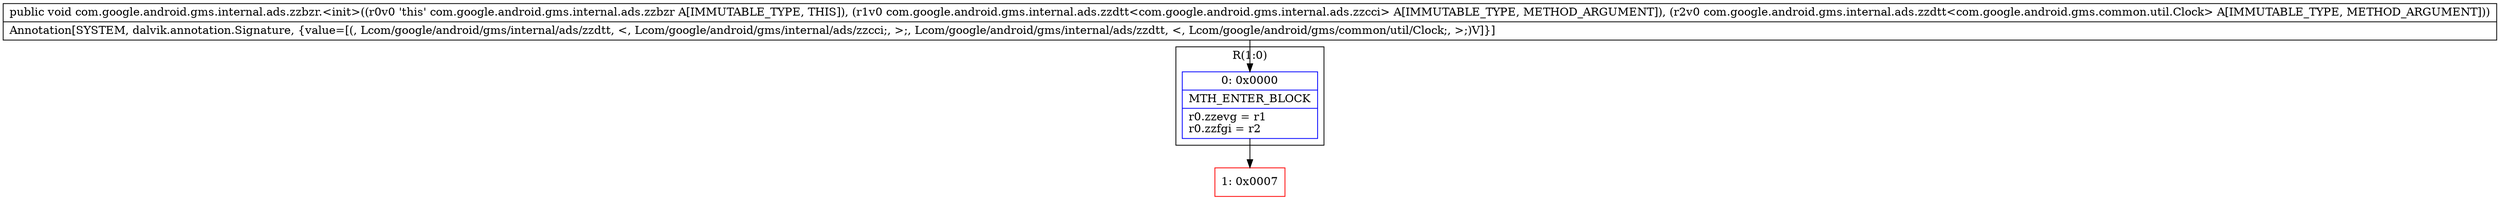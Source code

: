 digraph "CFG forcom.google.android.gms.internal.ads.zzbzr.\<init\>(Lcom\/google\/android\/gms\/internal\/ads\/zzdtt;Lcom\/google\/android\/gms\/internal\/ads\/zzdtt;)V" {
subgraph cluster_Region_162485971 {
label = "R(1:0)";
node [shape=record,color=blue];
Node_0 [shape=record,label="{0\:\ 0x0000|MTH_ENTER_BLOCK\l|r0.zzevg = r1\lr0.zzfgi = r2\l}"];
}
Node_1 [shape=record,color=red,label="{1\:\ 0x0007}"];
MethodNode[shape=record,label="{public void com.google.android.gms.internal.ads.zzbzr.\<init\>((r0v0 'this' com.google.android.gms.internal.ads.zzbzr A[IMMUTABLE_TYPE, THIS]), (r1v0 com.google.android.gms.internal.ads.zzdtt\<com.google.android.gms.internal.ads.zzcci\> A[IMMUTABLE_TYPE, METHOD_ARGUMENT]), (r2v0 com.google.android.gms.internal.ads.zzdtt\<com.google.android.gms.common.util.Clock\> A[IMMUTABLE_TYPE, METHOD_ARGUMENT]))  | Annotation[SYSTEM, dalvik.annotation.Signature, \{value=[(, Lcom\/google\/android\/gms\/internal\/ads\/zzdtt, \<, Lcom\/google\/android\/gms\/internal\/ads\/zzcci;, \>;, Lcom\/google\/android\/gms\/internal\/ads\/zzdtt, \<, Lcom\/google\/android\/gms\/common\/util\/Clock;, \>;)V]\}]\l}"];
MethodNode -> Node_0;
Node_0 -> Node_1;
}

